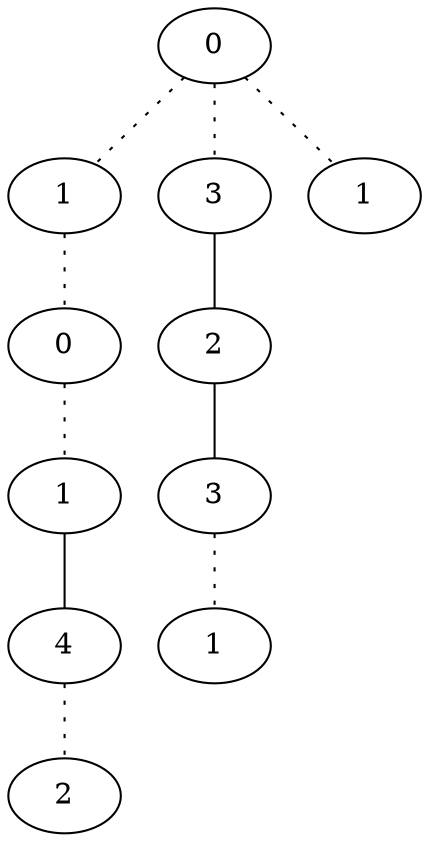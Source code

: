 graph {
a0[label=0];
a1[label=1];
a2[label=0];
a3[label=1];
a4[label=4];
a5[label=2];
a6[label=3];
a7[label=2];
a8[label=3];
a9[label=1];
a10[label=1];
a0 -- a1 [style=dotted];
a0 -- a6 [style=dotted];
a0 -- a10 [style=dotted];
a1 -- a2 [style=dotted];
a2 -- a3 [style=dotted];
a3 -- a4;
a4 -- a5 [style=dotted];
a6 -- a7;
a7 -- a8;
a8 -- a9 [style=dotted];
}
